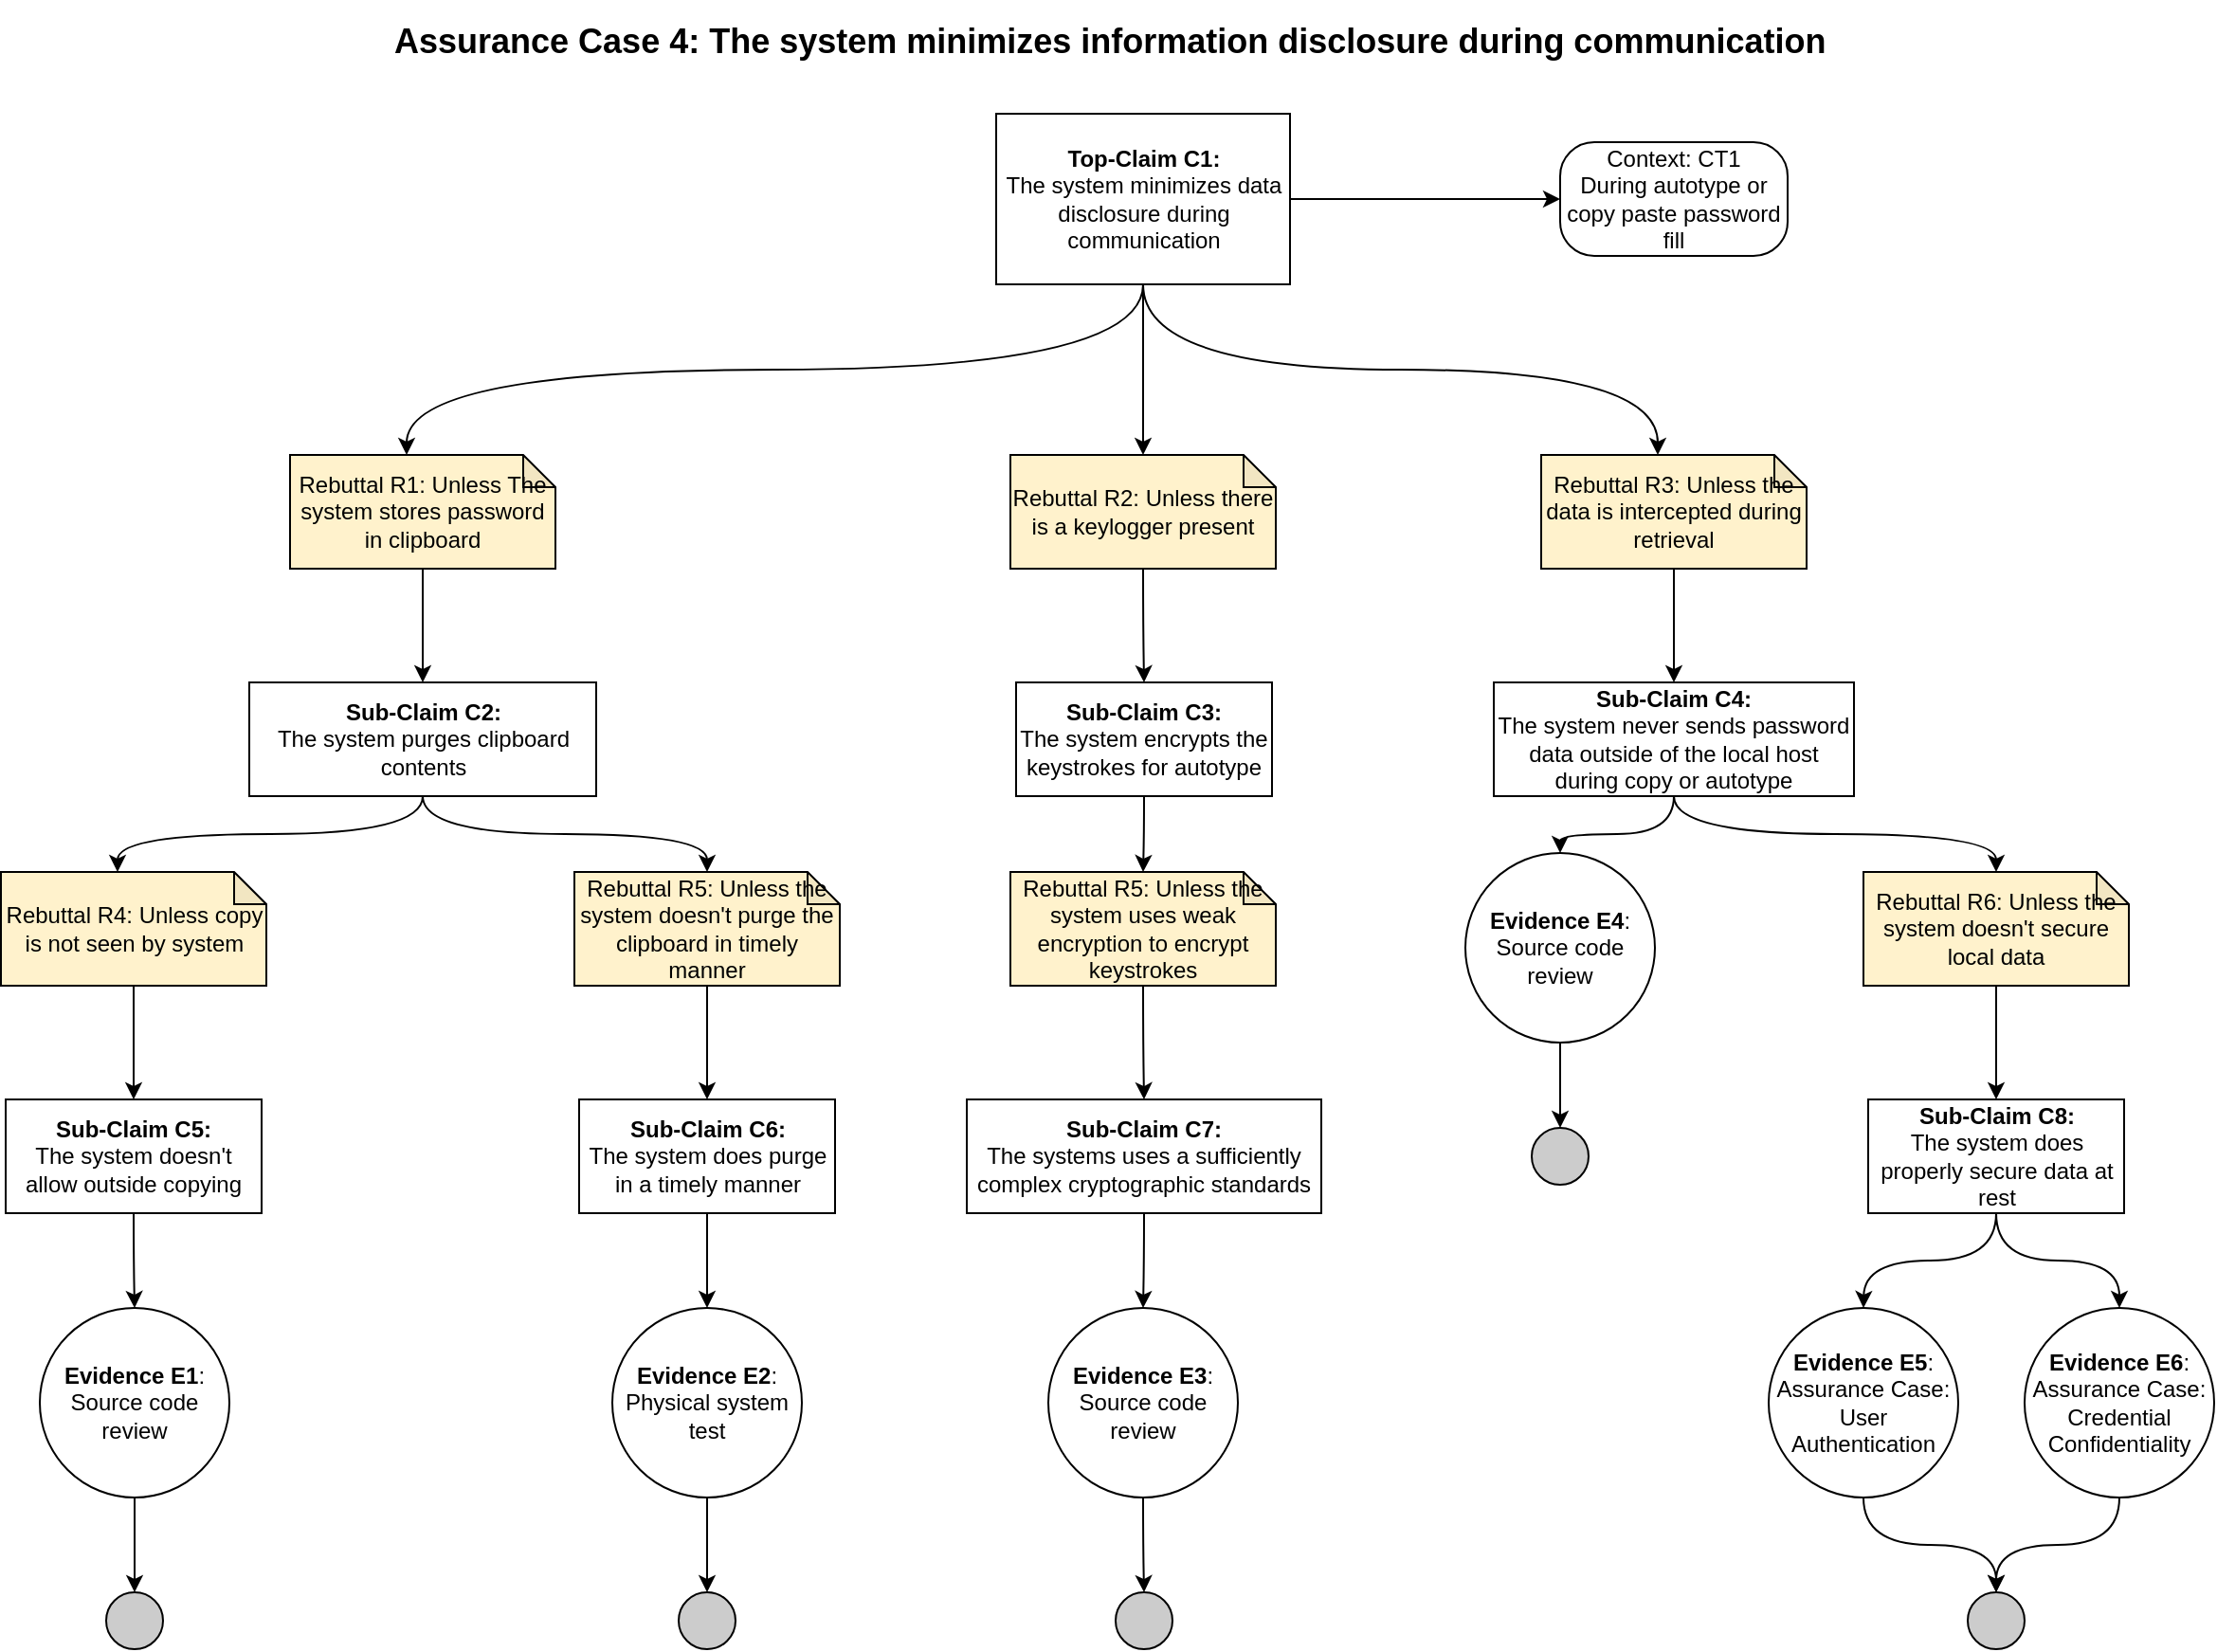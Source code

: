 <mxfile version="20.4.0" type="device"><diagram id="7q6WzZqFf9v9yzIv_zda" name="Use case"><mxGraphModel dx="1422" dy="744" grid="1" gridSize="10" guides="1" tooltips="1" connect="1" arrows="1" fold="1" page="1" pageScale="1" pageWidth="850" pageHeight="1100" math="0" shadow="0"><root><mxCell id="0"/><mxCell id="1" parent="0"/><mxCell id="tC3g_9lL9jPJPv1Tcqur-1" value="&lt;h1 style=&quot;font-size: 18px;&quot;&gt;Assurance Case 4: &lt;span style=&quot;background-color: transparent;&quot;&gt;The system minimizes information disclosure during communication&lt;/span&gt;&lt;/h1&gt;" style="text;html=1;strokeColor=none;fillColor=none;spacing=5;spacingTop=-20;whiteSpace=wrap;overflow=hidden;rounded=0;" parent="1" vertex="1"><mxGeometry x="430" y="300" width="770" height="30" as="geometry"/></mxCell><mxCell id="tC3g_9lL9jPJPv1Tcqur-47" style="edgeStyle=orthogonalEdgeStyle;rounded=0;orthogonalLoop=1;jettySize=auto;html=1;exitX=1;exitY=0.5;exitDx=0;exitDy=0;entryX=0;entryY=0.5;entryDx=0;entryDy=0;fontSize=18;fontColor=#000000;" parent="1" source="tC3g_9lL9jPJPv1Tcqur-45" target="tC3g_9lL9jPJPv1Tcqur-46" edge="1"><mxGeometry relative="1" as="geometry"/></mxCell><mxCell id="tC3g_9lL9jPJPv1Tcqur-64" style="edgeStyle=orthogonalEdgeStyle;shape=connector;curved=1;rounded=1;orthogonalLoop=1;jettySize=auto;html=1;exitX=0.5;exitY=1;exitDx=0;exitDy=0;entryX=0;entryY=0;entryDx=61.5;entryDy=0;entryPerimeter=0;labelBackgroundColor=default;strokeColor=default;fontFamily=Helvetica;fontSize=18;fontColor=#000000;endArrow=classic;" parent="1" source="tC3g_9lL9jPJPv1Tcqur-45" target="tC3g_9lL9jPJPv1Tcqur-54" edge="1"><mxGeometry relative="1" as="geometry"/></mxCell><mxCell id="tC3g_9lL9jPJPv1Tcqur-65" style="edgeStyle=orthogonalEdgeStyle;shape=connector;curved=1;rounded=1;orthogonalLoop=1;jettySize=auto;html=1;exitX=0.5;exitY=1;exitDx=0;exitDy=0;entryX=0.5;entryY=0;entryDx=0;entryDy=0;entryPerimeter=0;labelBackgroundColor=default;strokeColor=default;fontFamily=Helvetica;fontSize=18;fontColor=#000000;endArrow=classic;" parent="1" source="tC3g_9lL9jPJPv1Tcqur-45" target="tC3g_9lL9jPJPv1Tcqur-50" edge="1"><mxGeometry relative="1" as="geometry"/></mxCell><mxCell id="PxTYjOvehM5EwsZppo1R-1" style="edgeStyle=orthogonalEdgeStyle;orthogonalLoop=1;jettySize=auto;html=1;exitX=0.5;exitY=1;exitDx=0;exitDy=0;entryX=0;entryY=0;entryDx=61.5;entryDy=0;entryPerimeter=0;curved=1;" parent="1" source="tC3g_9lL9jPJPv1Tcqur-45" target="tC3g_9lL9jPJPv1Tcqur-66" edge="1"><mxGeometry relative="1" as="geometry"/></mxCell><mxCell id="tC3g_9lL9jPJPv1Tcqur-45" value="&lt;div&gt;&lt;b&gt;Top-Claim C1:&lt;/b&gt;&lt;/div&gt;&lt;div&gt;The system minimizes data disclosure during communication&lt;b&gt; &lt;/b&gt;&lt;/div&gt;" style="rounded=0;whiteSpace=wrap;html=1;" parent="1" vertex="1"><mxGeometry x="752.5" y="350" width="155" height="90" as="geometry"/></mxCell><mxCell id="tC3g_9lL9jPJPv1Tcqur-46" value="&lt;div&gt;Context: CT1&lt;/div&gt;&lt;div&gt;During autotype or copy paste password fill&lt;/div&gt;" style="rounded=1;whiteSpace=wrap;html=1;arcSize=30;" parent="1" vertex="1"><mxGeometry x="1050" y="365" width="120" height="60" as="geometry"/></mxCell><mxCell id="tC3g_9lL9jPJPv1Tcqur-76" style="edgeStyle=orthogonalEdgeStyle;shape=connector;curved=1;rounded=1;orthogonalLoop=1;jettySize=auto;html=1;exitX=0.5;exitY=1;exitDx=0;exitDy=0;exitPerimeter=0;entryX=0.5;entryY=0;entryDx=0;entryDy=0;labelBackgroundColor=default;strokeColor=default;fontFamily=Helvetica;fontSize=18;fontColor=#000000;endArrow=classic;" parent="1" source="tC3g_9lL9jPJPv1Tcqur-50" target="tC3g_9lL9jPJPv1Tcqur-75" edge="1"><mxGeometry relative="1" as="geometry"/></mxCell><mxCell id="tC3g_9lL9jPJPv1Tcqur-50" value="Rebuttal R2: Unless there is a keylogger present" style="shape=note;whiteSpace=wrap;html=1;backgroundOutline=1;darkOpacity=0.05;size=17;fillColor=#FFF2CC;" parent="1" vertex="1"><mxGeometry x="760" y="530" width="140" height="60" as="geometry"/></mxCell><mxCell id="tC3g_9lL9jPJPv1Tcqur-57" style="edgeStyle=orthogonalEdgeStyle;shape=connector;curved=1;rounded=1;orthogonalLoop=1;jettySize=auto;html=1;exitX=0.5;exitY=1;exitDx=0;exitDy=0;exitPerimeter=0;labelBackgroundColor=default;strokeColor=default;fontFamily=Helvetica;fontSize=18;fontColor=#000000;endArrow=classic;" parent="1" source="tC3g_9lL9jPJPv1Tcqur-54" target="tC3g_9lL9jPJPv1Tcqur-56" edge="1"><mxGeometry relative="1" as="geometry"/></mxCell><mxCell id="tC3g_9lL9jPJPv1Tcqur-54" value="Rebuttal R1: Unless The system stores password in clipboard" style="shape=note;whiteSpace=wrap;html=1;backgroundOutline=1;darkOpacity=0.05;size=17;fillColor=#FFF2CC;" parent="1" vertex="1"><mxGeometry x="380" y="530" width="140" height="60" as="geometry"/></mxCell><mxCell id="tC3g_9lL9jPJPv1Tcqur-61" style="edgeStyle=orthogonalEdgeStyle;shape=connector;curved=1;rounded=1;orthogonalLoop=1;jettySize=auto;html=1;exitX=0.5;exitY=1;exitDx=0;exitDy=0;entryX=0.5;entryY=0;entryDx=0;entryDy=0;labelBackgroundColor=default;strokeColor=default;fontFamily=Helvetica;fontSize=18;fontColor=#000000;endArrow=classic;" parent="1" source="tC3g_9lL9jPJPv1Tcqur-92" target="tC3g_9lL9jPJPv1Tcqur-59" edge="1"><mxGeometry relative="1" as="geometry"/></mxCell><mxCell id="tC3g_9lL9jPJPv1Tcqur-89" style="edgeStyle=orthogonalEdgeStyle;shape=connector;curved=1;rounded=1;orthogonalLoop=1;jettySize=auto;html=1;exitX=0.5;exitY=1;exitDx=0;exitDy=0;labelBackgroundColor=default;strokeColor=default;fontFamily=Helvetica;fontSize=18;fontColor=#000000;endArrow=classic;" parent="1" source="tC3g_9lL9jPJPv1Tcqur-56" target="tC3g_9lL9jPJPv1Tcqur-88" edge="1"><mxGeometry relative="1" as="geometry"/></mxCell><mxCell id="tC3g_9lL9jPJPv1Tcqur-90" style="edgeStyle=orthogonalEdgeStyle;shape=connector;curved=1;rounded=1;orthogonalLoop=1;jettySize=auto;html=1;exitX=0.5;exitY=1;exitDx=0;exitDy=0;entryX=0;entryY=0;entryDx=61.5;entryDy=0;entryPerimeter=0;labelBackgroundColor=default;strokeColor=default;fontFamily=Helvetica;fontSize=18;fontColor=#000000;endArrow=classic;" parent="1" source="tC3g_9lL9jPJPv1Tcqur-56" target="tC3g_9lL9jPJPv1Tcqur-87" edge="1"><mxGeometry relative="1" as="geometry"/></mxCell><mxCell id="tC3g_9lL9jPJPv1Tcqur-56" value="&lt;div&gt;&lt;b&gt;Sub-Claim C2:&lt;/b&gt;&lt;/div&gt;&lt;div&gt;The system purges clipboard contents&lt;br&gt;&lt;/div&gt;" style="rounded=0;whiteSpace=wrap;html=1;" parent="1" vertex="1"><mxGeometry x="358.5" y="650" width="183" height="60" as="geometry"/></mxCell><mxCell id="tC3g_9lL9jPJPv1Tcqur-63" style="edgeStyle=orthogonalEdgeStyle;shape=connector;curved=1;rounded=1;orthogonalLoop=1;jettySize=auto;html=1;exitX=0.5;exitY=1;exitDx=0;exitDy=0;labelBackgroundColor=default;strokeColor=default;fontFamily=Helvetica;fontSize=18;fontColor=#000000;endArrow=classic;" parent="1" source="tC3g_9lL9jPJPv1Tcqur-59" target="tC3g_9lL9jPJPv1Tcqur-62" edge="1"><mxGeometry relative="1" as="geometry"/></mxCell><mxCell id="tC3g_9lL9jPJPv1Tcqur-59" value="&lt;div&gt;&lt;b&gt;Evidence E2&lt;/b&gt;:&lt;/div&gt;&lt;div&gt;Physical system test&lt;br&gt;&lt;/div&gt;" style="ellipse;whiteSpace=wrap;html=1;aspect=fixed;fillColor=#ffffff;rounded=0;" parent="1" vertex="1"><mxGeometry x="550" y="980" width="100" height="100" as="geometry"/></mxCell><mxCell id="tC3g_9lL9jPJPv1Tcqur-62" value="" style="ellipse;whiteSpace=wrap;html=1;aspect=fixed;fillColor=#CCCCCC;" parent="1" vertex="1"><mxGeometry x="585" y="1130" width="30" height="30" as="geometry"/></mxCell><mxCell id="tC3g_9lL9jPJPv1Tcqur-70" style="edgeStyle=orthogonalEdgeStyle;shape=connector;curved=1;rounded=1;orthogonalLoop=1;jettySize=auto;html=1;exitX=0.5;exitY=1;exitDx=0;exitDy=0;exitPerimeter=0;entryX=0.5;entryY=0;entryDx=0;entryDy=0;labelBackgroundColor=default;strokeColor=default;fontFamily=Helvetica;fontSize=18;fontColor=#000000;endArrow=classic;" parent="1" source="tC3g_9lL9jPJPv1Tcqur-66" target="tC3g_9lL9jPJPv1Tcqur-69" edge="1"><mxGeometry relative="1" as="geometry"/></mxCell><mxCell id="tC3g_9lL9jPJPv1Tcqur-66" value="Rebuttal R3: Unless the data is intercepted during retrieval" style="shape=note;whiteSpace=wrap;html=1;backgroundOutline=1;darkOpacity=0.05;size=17;fillColor=#FFF2CC;" parent="1" vertex="1"><mxGeometry x="1040" y="530" width="140" height="60" as="geometry"/></mxCell><mxCell id="tC3g_9lL9jPJPv1Tcqur-72" style="edgeStyle=orthogonalEdgeStyle;shape=connector;curved=1;rounded=1;orthogonalLoop=1;jettySize=auto;html=1;entryX=0.5;entryY=0;entryDx=0;entryDy=0;labelBackgroundColor=default;strokeColor=default;fontFamily=Helvetica;fontSize=18;fontColor=#000000;endArrow=classic;exitX=0.5;exitY=1;exitDx=0;exitDy=0;" parent="1" source="PxTYjOvehM5EwsZppo1R-4" edge="1"><mxGeometry relative="1" as="geometry"><mxPoint x="1280" y="940" as="sourcePoint"/><mxPoint x="1210" y="980" as="targetPoint"/></mxGeometry></mxCell><mxCell id="PxTYjOvehM5EwsZppo1R-3" style="edgeStyle=orthogonalEdgeStyle;curved=1;orthogonalLoop=1;jettySize=auto;html=1;exitX=0.5;exitY=1;exitDx=0;exitDy=0;entryX=0.5;entryY=0;entryDx=0;entryDy=0;entryPerimeter=0;" parent="1" source="tC3g_9lL9jPJPv1Tcqur-69" target="PxTYjOvehM5EwsZppo1R-2" edge="1"><mxGeometry relative="1" as="geometry"/></mxCell><mxCell id="PxTYjOvehM5EwsZppo1R-10" style="edgeStyle=orthogonalEdgeStyle;curved=1;orthogonalLoop=1;jettySize=auto;html=1;exitX=0.5;exitY=1;exitDx=0;exitDy=0;entryX=0.5;entryY=0;entryDx=0;entryDy=0;" parent="1" source="tC3g_9lL9jPJPv1Tcqur-69" target="PxTYjOvehM5EwsZppo1R-9" edge="1"><mxGeometry relative="1" as="geometry"/></mxCell><mxCell id="tC3g_9lL9jPJPv1Tcqur-69" value="&lt;div&gt;&lt;b&gt;Sub-Claim C4:&lt;/b&gt;&lt;/div&gt;&lt;div&gt;The system never sends password data outside of the local host during copy or autotype&lt;br&gt;&lt;/div&gt;" style="rounded=0;whiteSpace=wrap;html=1;" parent="1" vertex="1"><mxGeometry x="1015" y="650" width="190" height="60" as="geometry"/></mxCell><mxCell id="PxTYjOvehM5EwsZppo1R-11" style="edgeStyle=orthogonalEdgeStyle;curved=1;orthogonalLoop=1;jettySize=auto;html=1;exitX=0.5;exitY=1;exitDx=0;exitDy=0;" parent="1" source="tC3g_9lL9jPJPv1Tcqur-71" target="tC3g_9lL9jPJPv1Tcqur-73" edge="1"><mxGeometry relative="1" as="geometry"/></mxCell><mxCell id="tC3g_9lL9jPJPv1Tcqur-71" value="&lt;div&gt;&lt;b&gt;Evidence E5&lt;/b&gt;:&lt;/div&gt;&lt;div&gt;Assurance Case: User Authentication&lt;br&gt;&lt;/div&gt;" style="ellipse;whiteSpace=wrap;html=1;aspect=fixed;fillColor=#ffffff;rounded=0;" parent="1" vertex="1"><mxGeometry x="1160" y="980" width="100" height="100" as="geometry"/></mxCell><mxCell id="tC3g_9lL9jPJPv1Tcqur-73" value="" style="ellipse;whiteSpace=wrap;html=1;aspect=fixed;fillColor=#CCCCCC;" parent="1" vertex="1"><mxGeometry x="1265" y="1130" width="30" height="30" as="geometry"/></mxCell><mxCell id="tC3g_9lL9jPJPv1Tcqur-78" style="edgeStyle=orthogonalEdgeStyle;shape=connector;curved=1;rounded=1;orthogonalLoop=1;jettySize=auto;html=1;exitX=0.5;exitY=1;exitDx=0;exitDy=0;entryX=0.5;entryY=0;entryDx=0;entryDy=0;entryPerimeter=0;labelBackgroundColor=default;strokeColor=default;fontFamily=Helvetica;fontSize=18;fontColor=#000000;endArrow=classic;" parent="1" source="tC3g_9lL9jPJPv1Tcqur-75" target="tC3g_9lL9jPJPv1Tcqur-77" edge="1"><mxGeometry relative="1" as="geometry"/></mxCell><mxCell id="tC3g_9lL9jPJPv1Tcqur-75" value="&lt;div&gt;&lt;b&gt;Sub-Claim C3:&lt;/b&gt;&lt;/div&gt;&lt;div&gt;The system encrypts the keystrokes for autotype&lt;br&gt;&lt;/div&gt;" style="rounded=0;whiteSpace=wrap;html=1;" parent="1" vertex="1"><mxGeometry x="763" y="650" width="135" height="60" as="geometry"/></mxCell><mxCell id="tC3g_9lL9jPJPv1Tcqur-80" style="edgeStyle=orthogonalEdgeStyle;shape=connector;curved=1;rounded=1;orthogonalLoop=1;jettySize=auto;html=1;exitX=0.5;exitY=1;exitDx=0;exitDy=0;exitPerimeter=0;entryX=0.5;entryY=0;entryDx=0;entryDy=0;labelBackgroundColor=default;strokeColor=default;fontFamily=Helvetica;fontSize=18;fontColor=#000000;endArrow=classic;" parent="1" source="tC3g_9lL9jPJPv1Tcqur-77" target="tC3g_9lL9jPJPv1Tcqur-79" edge="1"><mxGeometry relative="1" as="geometry"/></mxCell><mxCell id="tC3g_9lL9jPJPv1Tcqur-77" value="Rebuttal R5: Unless the system uses weak encryption to encrypt keystrokes " style="shape=note;whiteSpace=wrap;html=1;backgroundOutline=1;darkOpacity=0.05;size=17;fillColor=#FFF2CC;" parent="1" vertex="1"><mxGeometry x="760" y="750" width="140" height="60" as="geometry"/></mxCell><mxCell id="tC3g_9lL9jPJPv1Tcqur-83" style="edgeStyle=orthogonalEdgeStyle;shape=connector;curved=1;rounded=1;orthogonalLoop=1;jettySize=auto;html=1;exitX=0.5;exitY=1;exitDx=0;exitDy=0;labelBackgroundColor=default;strokeColor=default;fontFamily=Helvetica;fontSize=18;fontColor=#000000;endArrow=classic;entryX=0.5;entryY=0;entryDx=0;entryDy=0;" parent="1" source="tC3g_9lL9jPJPv1Tcqur-79" target="tC3g_9lL9jPJPv1Tcqur-94" edge="1"><mxGeometry relative="1" as="geometry"><mxPoint x="830" y="1010" as="targetPoint"/></mxGeometry></mxCell><mxCell id="tC3g_9lL9jPJPv1Tcqur-79" value="&lt;div&gt;&lt;b&gt;Sub-Claim C7: &lt;br&gt;&lt;/b&gt;&lt;/div&gt;&lt;div&gt;The systems uses a sufficiently complex cryptographic standards&lt;br&gt;&lt;/div&gt;" style="rounded=0;whiteSpace=wrap;html=1;" parent="1" vertex="1"><mxGeometry x="737" y="870" width="187" height="60" as="geometry"/></mxCell><mxCell id="tC3g_9lL9jPJPv1Tcqur-82" value="" style="ellipse;whiteSpace=wrap;html=1;aspect=fixed;fillColor=#CCCCCC;" parent="1" vertex="1"><mxGeometry x="815.5" y="1130" width="30" height="30" as="geometry"/></mxCell><mxCell id="tC3g_9lL9jPJPv1Tcqur-99" style="edgeStyle=orthogonalEdgeStyle;shape=connector;curved=1;rounded=1;orthogonalLoop=1;jettySize=auto;html=1;exitX=0.5;exitY=1;exitDx=0;exitDy=0;entryX=0.5;entryY=0;entryDx=0;entryDy=0;labelBackgroundColor=default;strokeColor=default;fontFamily=Helvetica;fontSize=18;fontColor=#000000;endArrow=classic;" parent="1" source="tC3g_9lL9jPJPv1Tcqur-86" target="tC3g_9lL9jPJPv1Tcqur-97" edge="1"><mxGeometry relative="1" as="geometry"/></mxCell><mxCell id="tC3g_9lL9jPJPv1Tcqur-86" value="&lt;b&gt;Sub-Claim C5:&lt;br&gt;&lt;/b&gt;The system doesn't allow outside copying" style="rounded=0;whiteSpace=wrap;html=1;" parent="1" vertex="1"><mxGeometry x="230" y="870" width="135" height="60" as="geometry"/></mxCell><mxCell id="tC3g_9lL9jPJPv1Tcqur-91" style="edgeStyle=orthogonalEdgeStyle;shape=connector;curved=1;rounded=1;orthogonalLoop=1;jettySize=auto;html=1;exitX=0.5;exitY=1;exitDx=0;exitDy=0;exitPerimeter=0;entryX=0.5;entryY=0;entryDx=0;entryDy=0;labelBackgroundColor=default;strokeColor=default;fontFamily=Helvetica;fontSize=18;fontColor=#000000;endArrow=classic;" parent="1" source="tC3g_9lL9jPJPv1Tcqur-87" target="tC3g_9lL9jPJPv1Tcqur-86" edge="1"><mxGeometry relative="1" as="geometry"/></mxCell><mxCell id="tC3g_9lL9jPJPv1Tcqur-87" value="Rebuttal R4: Unless copy is not seen by system" style="shape=note;whiteSpace=wrap;html=1;backgroundOutline=1;darkOpacity=0.05;size=17;fillColor=#FFF2CC;" parent="1" vertex="1"><mxGeometry x="227.5" y="750" width="140" height="60" as="geometry"/></mxCell><mxCell id="tC3g_9lL9jPJPv1Tcqur-93" style="edgeStyle=orthogonalEdgeStyle;shape=connector;curved=1;rounded=1;orthogonalLoop=1;jettySize=auto;html=1;exitX=0.5;exitY=1;exitDx=0;exitDy=0;exitPerimeter=0;entryX=0.5;entryY=0;entryDx=0;entryDy=0;labelBackgroundColor=default;strokeColor=default;fontFamily=Helvetica;fontSize=18;fontColor=#000000;endArrow=classic;" parent="1" source="tC3g_9lL9jPJPv1Tcqur-88" target="tC3g_9lL9jPJPv1Tcqur-92" edge="1"><mxGeometry relative="1" as="geometry"/></mxCell><mxCell id="tC3g_9lL9jPJPv1Tcqur-88" value="Rebuttal R5: Unless the system doesn't purge the clipboard in timely manner" style="shape=note;whiteSpace=wrap;html=1;backgroundOutline=1;darkOpacity=0.05;size=17;fillColor=#FFF2CC;" parent="1" vertex="1"><mxGeometry x="530" y="750" width="140" height="60" as="geometry"/></mxCell><mxCell id="tC3g_9lL9jPJPv1Tcqur-92" value="&lt;div&gt;&lt;b&gt;Sub-Claim C6:&lt;/b&gt;&lt;/div&gt;&lt;div&gt;The system does purge in a timely manner&lt;br&gt;&lt;/div&gt;" style="rounded=0;whiteSpace=wrap;html=1;" parent="1" vertex="1"><mxGeometry x="532.5" y="870" width="135" height="60" as="geometry"/></mxCell><mxCell id="tC3g_9lL9jPJPv1Tcqur-96" style="edgeStyle=orthogonalEdgeStyle;shape=connector;curved=1;rounded=1;orthogonalLoop=1;jettySize=auto;html=1;exitX=0.5;exitY=1;exitDx=0;exitDy=0;labelBackgroundColor=default;strokeColor=default;fontFamily=Helvetica;fontSize=18;fontColor=#000000;endArrow=classic;" parent="1" source="tC3g_9lL9jPJPv1Tcqur-94" target="tC3g_9lL9jPJPv1Tcqur-82" edge="1"><mxGeometry relative="1" as="geometry"/></mxCell><mxCell id="tC3g_9lL9jPJPv1Tcqur-94" value="&lt;div&gt;&lt;b&gt;Evidence E3&lt;/b&gt;:&lt;/div&gt;&lt;div&gt;Source code review&lt;/div&gt;" style="ellipse;whiteSpace=wrap;html=1;aspect=fixed;fillColor=#ffffff;rounded=0;" parent="1" vertex="1"><mxGeometry x="780" y="980" width="100" height="100" as="geometry"/></mxCell><mxCell id="tC3g_9lL9jPJPv1Tcqur-100" style="edgeStyle=orthogonalEdgeStyle;shape=connector;curved=1;rounded=1;orthogonalLoop=1;jettySize=auto;html=1;exitX=0.5;exitY=1;exitDx=0;exitDy=0;entryX=0;entryY=0.5;entryDx=0;entryDy=0;labelBackgroundColor=default;strokeColor=default;fontFamily=Helvetica;fontSize=18;fontColor=#000000;endArrow=classic;" parent="1" source="tC3g_9lL9jPJPv1Tcqur-97" target="tC3g_9lL9jPJPv1Tcqur-98" edge="1"><mxGeometry relative="1" as="geometry"/></mxCell><mxCell id="tC3g_9lL9jPJPv1Tcqur-97" value="&lt;div&gt;&lt;b&gt;Evidence E1&lt;/b&gt;:&lt;/div&gt;&lt;div&gt;Source code review &lt;/div&gt;" style="ellipse;whiteSpace=wrap;html=1;aspect=fixed;fillColor=#ffffff;rounded=0;" parent="1" vertex="1"><mxGeometry x="248" y="980" width="100" height="100" as="geometry"/></mxCell><mxCell id="tC3g_9lL9jPJPv1Tcqur-98" value="" style="ellipse;whiteSpace=wrap;html=1;aspect=fixed;fillColor=#CCCCCC;direction=south;" parent="1" vertex="1"><mxGeometry x="283" y="1130" width="30" height="30" as="geometry"/></mxCell><mxCell id="PxTYjOvehM5EwsZppo1R-5" style="edgeStyle=orthogonalEdgeStyle;curved=1;orthogonalLoop=1;jettySize=auto;html=1;exitX=0.5;exitY=1;exitDx=0;exitDy=0;exitPerimeter=0;entryX=0.5;entryY=0;entryDx=0;entryDy=0;" parent="1" source="PxTYjOvehM5EwsZppo1R-2" target="PxTYjOvehM5EwsZppo1R-4" edge="1"><mxGeometry relative="1" as="geometry"/></mxCell><mxCell id="PxTYjOvehM5EwsZppo1R-2" value="Rebuttal R6: Unless the system doesn't secure local data" style="shape=note;whiteSpace=wrap;html=1;backgroundOutline=1;darkOpacity=0.05;size=17;fillColor=#FFF2CC;" parent="1" vertex="1"><mxGeometry x="1210" y="750" width="140" height="60" as="geometry"/></mxCell><mxCell id="PxTYjOvehM5EwsZppo1R-7" style="edgeStyle=orthogonalEdgeStyle;curved=1;orthogonalLoop=1;jettySize=auto;html=1;exitX=0.5;exitY=1;exitDx=0;exitDy=0;entryX=0.5;entryY=0;entryDx=0;entryDy=0;" parent="1" source="PxTYjOvehM5EwsZppo1R-4" target="PxTYjOvehM5EwsZppo1R-6" edge="1"><mxGeometry relative="1" as="geometry"/></mxCell><mxCell id="PxTYjOvehM5EwsZppo1R-4" value="&lt;div&gt;&lt;b&gt;Sub-Claim C8: &lt;br&gt;&lt;/b&gt;&lt;/div&gt;&lt;div&gt;The system does properly secure data at rest&lt;br&gt;&lt;/div&gt;" style="rounded=0;whiteSpace=wrap;html=1;" parent="1" vertex="1"><mxGeometry x="1212.5" y="870" width="135" height="60" as="geometry"/></mxCell><mxCell id="PxTYjOvehM5EwsZppo1R-8" style="edgeStyle=orthogonalEdgeStyle;curved=1;orthogonalLoop=1;jettySize=auto;html=1;exitX=0.5;exitY=1;exitDx=0;exitDy=0;entryX=0.5;entryY=0;entryDx=0;entryDy=0;" parent="1" source="PxTYjOvehM5EwsZppo1R-6" target="tC3g_9lL9jPJPv1Tcqur-73" edge="1"><mxGeometry relative="1" as="geometry"/></mxCell><mxCell id="PxTYjOvehM5EwsZppo1R-6" value="&lt;b&gt;Evidence E6&lt;/b&gt;: Assurance Case: Credential Confidentiality" style="ellipse;whiteSpace=wrap;html=1;aspect=fixed;fillColor=#ffffff;rounded=0;" parent="1" vertex="1"><mxGeometry x="1295" y="980" width="100" height="100" as="geometry"/></mxCell><mxCell id="ryGyeWAAL1_oHdcRdno5-3" style="edgeStyle=orthogonalEdgeStyle;rounded=0;orthogonalLoop=1;jettySize=auto;html=1;exitX=0.5;exitY=1;exitDx=0;exitDy=0;entryX=0;entryY=0.5;entryDx=0;entryDy=0;" edge="1" parent="1" source="PxTYjOvehM5EwsZppo1R-9" target="ryGyeWAAL1_oHdcRdno5-1"><mxGeometry relative="1" as="geometry"/></mxCell><mxCell id="PxTYjOvehM5EwsZppo1R-9" value="&lt;b&gt;Evidence E4&lt;/b&gt;: Source code review" style="ellipse;whiteSpace=wrap;html=1;aspect=fixed;fillColor=#ffffff;rounded=0;" parent="1" vertex="1"><mxGeometry x="1000" y="740" width="100" height="100" as="geometry"/></mxCell><mxCell id="ryGyeWAAL1_oHdcRdno5-1" value="" style="ellipse;whiteSpace=wrap;html=1;aspect=fixed;fillColor=#CCCCCC;direction=south;" vertex="1" parent="1"><mxGeometry x="1035" y="885" width="30" height="30" as="geometry"/></mxCell></root></mxGraphModel></diagram></mxfile>